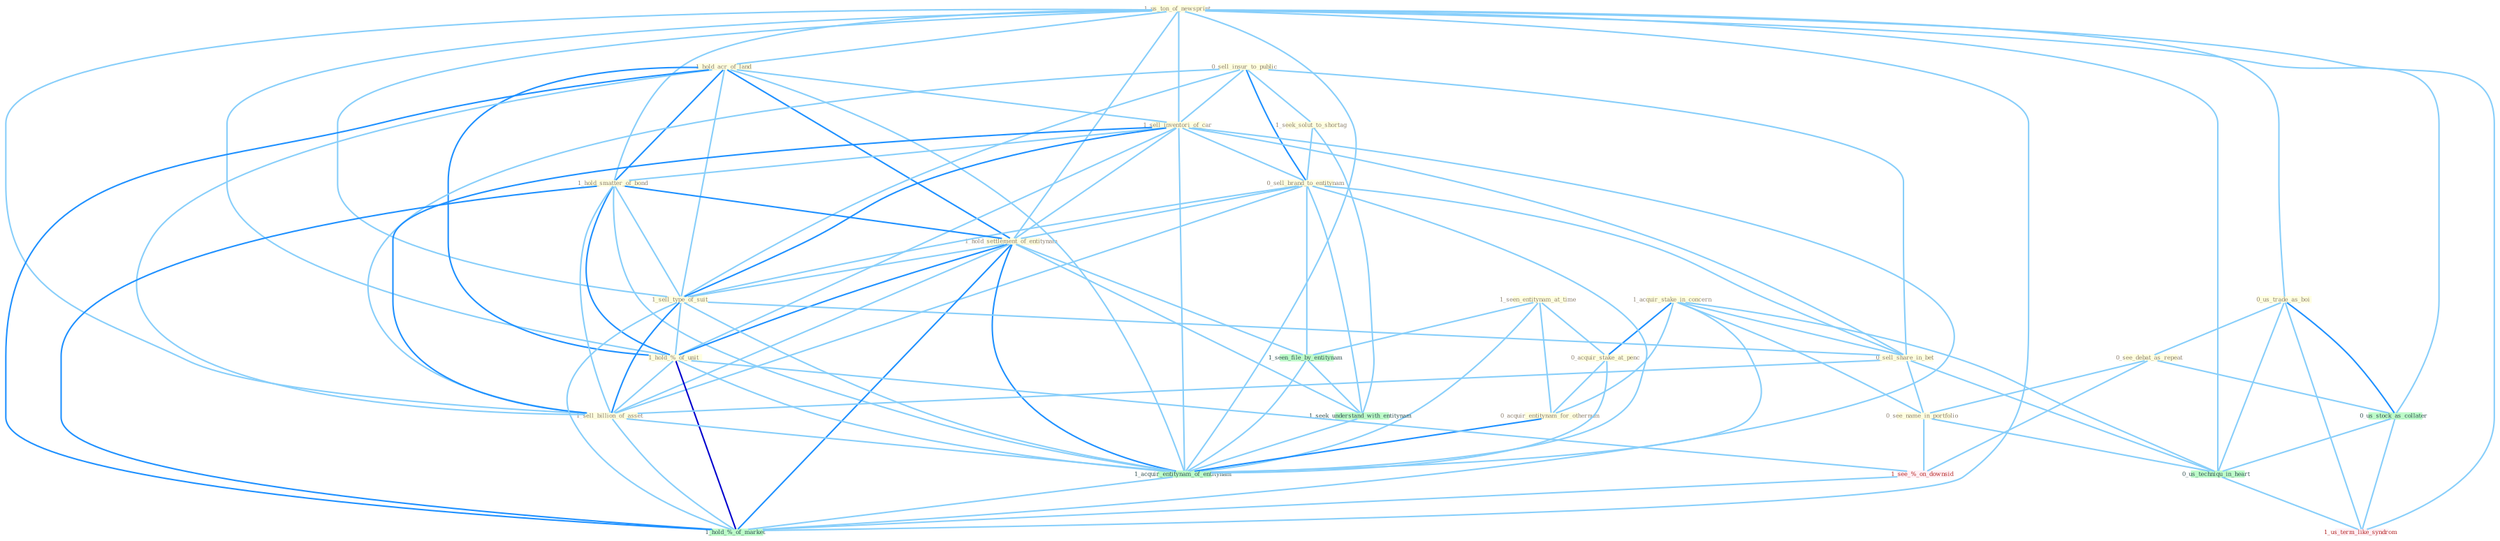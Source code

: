 Graph G{ 
    node
    [shape=polygon,style=filled,width=.5,height=.06,color="#BDFCC9",fixedsize=true,fontsize=4,
    fontcolor="#2f4f4f"];
    {node
    [color="#ffffe0", fontcolor="#8b7d6b"] "1_us_ton_of_newsprint " "1_acquir_stake_in_concern " "0_us_trade_as_boi " "1_hold_acr_of_land " "0_sell_insur_to_public " "1_seen_entitynam_at_time " "0_see_debat_as_repeat " "1_seek_solut_to_shortag " "1_sell_inventori_of_car " "0_sell_brand_to_entitynam " "0_acquir_stake_at_penc " "0_acquir_entitynam_for_othernum " "1_hold_smatter_of_bond " "1_hold_settlement_of_entitynam " "1_sell_type_of_suit " "1_hold_%_of_unit " "0_sell_share_in_bet " "0_see_name_in_portfolio " "1_sell_billion_of_asset "}
{node [color="#fff0f5", fontcolor="#b22222"] "1_see_%_on_downsid " "1_us_term_like_syndrom "}
edge [color="#B0E2FF"];

	"1_us_ton_of_newsprint " -- "0_us_trade_as_boi " [w="1", color="#87cefa" ];
	"1_us_ton_of_newsprint " -- "1_hold_acr_of_land " [w="1", color="#87cefa" ];
	"1_us_ton_of_newsprint " -- "1_sell_inventori_of_car " [w="1", color="#87cefa" ];
	"1_us_ton_of_newsprint " -- "1_hold_smatter_of_bond " [w="1", color="#87cefa" ];
	"1_us_ton_of_newsprint " -- "1_hold_settlement_of_entitynam " [w="1", color="#87cefa" ];
	"1_us_ton_of_newsprint " -- "1_sell_type_of_suit " [w="1", color="#87cefa" ];
	"1_us_ton_of_newsprint " -- "1_hold_%_of_unit " [w="1", color="#87cefa" ];
	"1_us_ton_of_newsprint " -- "1_sell_billion_of_asset " [w="1", color="#87cefa" ];
	"1_us_ton_of_newsprint " -- "0_us_stock_as_collater " [w="1", color="#87cefa" ];
	"1_us_ton_of_newsprint " -- "1_acquir_entitynam_of_entitynam " [w="1", color="#87cefa" ];
	"1_us_ton_of_newsprint " -- "0_us_techniqu_in_heart " [w="1", color="#87cefa" ];
	"1_us_ton_of_newsprint " -- "1_us_term_like_syndrom " [w="1", color="#87cefa" ];
	"1_us_ton_of_newsprint " -- "1_hold_%_of_market " [w="1", color="#87cefa" ];
	"1_acquir_stake_in_concern " -- "0_acquir_stake_at_penc " [w="2", color="#1e90ff" , len=0.8];
	"1_acquir_stake_in_concern " -- "0_acquir_entitynam_for_othernum " [w="1", color="#87cefa" ];
	"1_acquir_stake_in_concern " -- "0_sell_share_in_bet " [w="1", color="#87cefa" ];
	"1_acquir_stake_in_concern " -- "0_see_name_in_portfolio " [w="1", color="#87cefa" ];
	"1_acquir_stake_in_concern " -- "1_acquir_entitynam_of_entitynam " [w="1", color="#87cefa" ];
	"1_acquir_stake_in_concern " -- "0_us_techniqu_in_heart " [w="1", color="#87cefa" ];
	"0_us_trade_as_boi " -- "0_see_debat_as_repeat " [w="1", color="#87cefa" ];
	"0_us_trade_as_boi " -- "0_us_stock_as_collater " [w="2", color="#1e90ff" , len=0.8];
	"0_us_trade_as_boi " -- "0_us_techniqu_in_heart " [w="1", color="#87cefa" ];
	"0_us_trade_as_boi " -- "1_us_term_like_syndrom " [w="1", color="#87cefa" ];
	"1_hold_acr_of_land " -- "1_sell_inventori_of_car " [w="1", color="#87cefa" ];
	"1_hold_acr_of_land " -- "1_hold_smatter_of_bond " [w="2", color="#1e90ff" , len=0.8];
	"1_hold_acr_of_land " -- "1_hold_settlement_of_entitynam " [w="2", color="#1e90ff" , len=0.8];
	"1_hold_acr_of_land " -- "1_sell_type_of_suit " [w="1", color="#87cefa" ];
	"1_hold_acr_of_land " -- "1_hold_%_of_unit " [w="2", color="#1e90ff" , len=0.8];
	"1_hold_acr_of_land " -- "1_sell_billion_of_asset " [w="1", color="#87cefa" ];
	"1_hold_acr_of_land " -- "1_acquir_entitynam_of_entitynam " [w="1", color="#87cefa" ];
	"1_hold_acr_of_land " -- "1_hold_%_of_market " [w="2", color="#1e90ff" , len=0.8];
	"0_sell_insur_to_public " -- "1_seek_solut_to_shortag " [w="1", color="#87cefa" ];
	"0_sell_insur_to_public " -- "1_sell_inventori_of_car " [w="1", color="#87cefa" ];
	"0_sell_insur_to_public " -- "0_sell_brand_to_entitynam " [w="2", color="#1e90ff" , len=0.8];
	"0_sell_insur_to_public " -- "1_sell_type_of_suit " [w="1", color="#87cefa" ];
	"0_sell_insur_to_public " -- "0_sell_share_in_bet " [w="1", color="#87cefa" ];
	"0_sell_insur_to_public " -- "1_sell_billion_of_asset " [w="1", color="#87cefa" ];
	"1_seen_entitynam_at_time " -- "0_acquir_stake_at_penc " [w="1", color="#87cefa" ];
	"1_seen_entitynam_at_time " -- "0_acquir_entitynam_for_othernum " [w="1", color="#87cefa" ];
	"1_seen_entitynam_at_time " -- "1_seen_file_by_entitynam " [w="1", color="#87cefa" ];
	"1_seen_entitynam_at_time " -- "1_acquir_entitynam_of_entitynam " [w="1", color="#87cefa" ];
	"0_see_debat_as_repeat " -- "0_see_name_in_portfolio " [w="1", color="#87cefa" ];
	"0_see_debat_as_repeat " -- "0_us_stock_as_collater " [w="1", color="#87cefa" ];
	"0_see_debat_as_repeat " -- "1_see_%_on_downsid " [w="1", color="#87cefa" ];
	"1_seek_solut_to_shortag " -- "0_sell_brand_to_entitynam " [w="1", color="#87cefa" ];
	"1_seek_solut_to_shortag " -- "1_seek_understand_with_entitynam " [w="1", color="#87cefa" ];
	"1_sell_inventori_of_car " -- "0_sell_brand_to_entitynam " [w="1", color="#87cefa" ];
	"1_sell_inventori_of_car " -- "1_hold_smatter_of_bond " [w="1", color="#87cefa" ];
	"1_sell_inventori_of_car " -- "1_hold_settlement_of_entitynam " [w="1", color="#87cefa" ];
	"1_sell_inventori_of_car " -- "1_sell_type_of_suit " [w="2", color="#1e90ff" , len=0.8];
	"1_sell_inventori_of_car " -- "1_hold_%_of_unit " [w="1", color="#87cefa" ];
	"1_sell_inventori_of_car " -- "0_sell_share_in_bet " [w="1", color="#87cefa" ];
	"1_sell_inventori_of_car " -- "1_sell_billion_of_asset " [w="2", color="#1e90ff" , len=0.8];
	"1_sell_inventori_of_car " -- "1_acquir_entitynam_of_entitynam " [w="1", color="#87cefa" ];
	"1_sell_inventori_of_car " -- "1_hold_%_of_market " [w="1", color="#87cefa" ];
	"0_sell_brand_to_entitynam " -- "1_hold_settlement_of_entitynam " [w="1", color="#87cefa" ];
	"0_sell_brand_to_entitynam " -- "1_sell_type_of_suit " [w="1", color="#87cefa" ];
	"0_sell_brand_to_entitynam " -- "0_sell_share_in_bet " [w="1", color="#87cefa" ];
	"0_sell_brand_to_entitynam " -- "1_sell_billion_of_asset " [w="1", color="#87cefa" ];
	"0_sell_brand_to_entitynam " -- "1_seen_file_by_entitynam " [w="1", color="#87cefa" ];
	"0_sell_brand_to_entitynam " -- "1_seek_understand_with_entitynam " [w="1", color="#87cefa" ];
	"0_sell_brand_to_entitynam " -- "1_acquir_entitynam_of_entitynam " [w="1", color="#87cefa" ];
	"0_acquir_stake_at_penc " -- "0_acquir_entitynam_for_othernum " [w="1", color="#87cefa" ];
	"0_acquir_stake_at_penc " -- "1_acquir_entitynam_of_entitynam " [w="1", color="#87cefa" ];
	"0_acquir_entitynam_for_othernum " -- "1_acquir_entitynam_of_entitynam " [w="2", color="#1e90ff" , len=0.8];
	"1_hold_smatter_of_bond " -- "1_hold_settlement_of_entitynam " [w="2", color="#1e90ff" , len=0.8];
	"1_hold_smatter_of_bond " -- "1_sell_type_of_suit " [w="1", color="#87cefa" ];
	"1_hold_smatter_of_bond " -- "1_hold_%_of_unit " [w="2", color="#1e90ff" , len=0.8];
	"1_hold_smatter_of_bond " -- "1_sell_billion_of_asset " [w="1", color="#87cefa" ];
	"1_hold_smatter_of_bond " -- "1_acquir_entitynam_of_entitynam " [w="1", color="#87cefa" ];
	"1_hold_smatter_of_bond " -- "1_hold_%_of_market " [w="2", color="#1e90ff" , len=0.8];
	"1_hold_settlement_of_entitynam " -- "1_sell_type_of_suit " [w="1", color="#87cefa" ];
	"1_hold_settlement_of_entitynam " -- "1_hold_%_of_unit " [w="2", color="#1e90ff" , len=0.8];
	"1_hold_settlement_of_entitynam " -- "1_sell_billion_of_asset " [w="1", color="#87cefa" ];
	"1_hold_settlement_of_entitynam " -- "1_seen_file_by_entitynam " [w="1", color="#87cefa" ];
	"1_hold_settlement_of_entitynam " -- "1_seek_understand_with_entitynam " [w="1", color="#87cefa" ];
	"1_hold_settlement_of_entitynam " -- "1_acquir_entitynam_of_entitynam " [w="2", color="#1e90ff" , len=0.8];
	"1_hold_settlement_of_entitynam " -- "1_hold_%_of_market " [w="2", color="#1e90ff" , len=0.8];
	"1_sell_type_of_suit " -- "1_hold_%_of_unit " [w="1", color="#87cefa" ];
	"1_sell_type_of_suit " -- "0_sell_share_in_bet " [w="1", color="#87cefa" ];
	"1_sell_type_of_suit " -- "1_sell_billion_of_asset " [w="2", color="#1e90ff" , len=0.8];
	"1_sell_type_of_suit " -- "1_acquir_entitynam_of_entitynam " [w="1", color="#87cefa" ];
	"1_sell_type_of_suit " -- "1_hold_%_of_market " [w="1", color="#87cefa" ];
	"1_hold_%_of_unit " -- "1_sell_billion_of_asset " [w="1", color="#87cefa" ];
	"1_hold_%_of_unit " -- "1_acquir_entitynam_of_entitynam " [w="1", color="#87cefa" ];
	"1_hold_%_of_unit " -- "1_see_%_on_downsid " [w="1", color="#87cefa" ];
	"1_hold_%_of_unit " -- "1_hold_%_of_market " [w="3", color="#0000cd" , len=0.6];
	"0_sell_share_in_bet " -- "0_see_name_in_portfolio " [w="1", color="#87cefa" ];
	"0_sell_share_in_bet " -- "1_sell_billion_of_asset " [w="1", color="#87cefa" ];
	"0_sell_share_in_bet " -- "0_us_techniqu_in_heart " [w="1", color="#87cefa" ];
	"0_see_name_in_portfolio " -- "0_us_techniqu_in_heart " [w="1", color="#87cefa" ];
	"0_see_name_in_portfolio " -- "1_see_%_on_downsid " [w="1", color="#87cefa" ];
	"1_sell_billion_of_asset " -- "1_acquir_entitynam_of_entitynam " [w="1", color="#87cefa" ];
	"1_sell_billion_of_asset " -- "1_hold_%_of_market " [w="1", color="#87cefa" ];
	"1_seen_file_by_entitynam " -- "1_seek_understand_with_entitynam " [w="1", color="#87cefa" ];
	"1_seen_file_by_entitynam " -- "1_acquir_entitynam_of_entitynam " [w="1", color="#87cefa" ];
	"0_us_stock_as_collater " -- "0_us_techniqu_in_heart " [w="1", color="#87cefa" ];
	"0_us_stock_as_collater " -- "1_us_term_like_syndrom " [w="1", color="#87cefa" ];
	"1_seek_understand_with_entitynam " -- "1_acquir_entitynam_of_entitynam " [w="1", color="#87cefa" ];
	"1_acquir_entitynam_of_entitynam " -- "1_hold_%_of_market " [w="1", color="#87cefa" ];
	"0_us_techniqu_in_heart " -- "1_us_term_like_syndrom " [w="1", color="#87cefa" ];
	"1_see_%_on_downsid " -- "1_hold_%_of_market " [w="1", color="#87cefa" ];
}